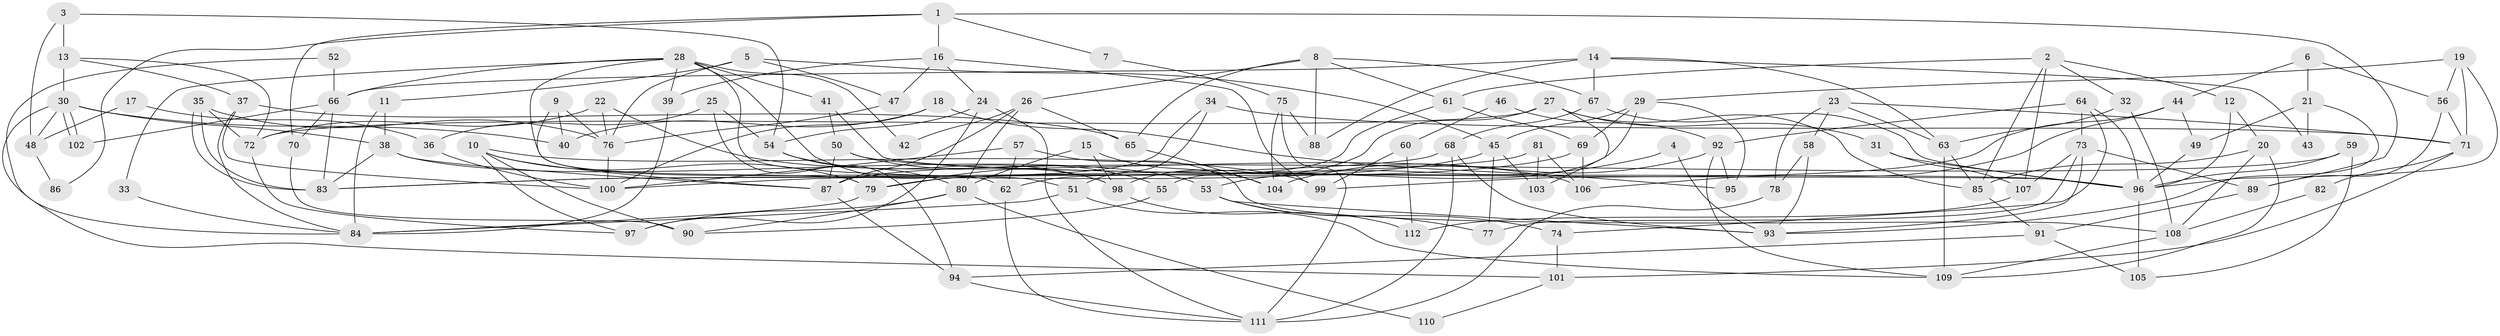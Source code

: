 // Generated by graph-tools (version 1.1) at 2025/50/03/09/25 03:50:06]
// undirected, 112 vertices, 224 edges
graph export_dot {
graph [start="1"]
  node [color=gray90,style=filled];
  1;
  2;
  3;
  4;
  5;
  6;
  7;
  8;
  9;
  10;
  11;
  12;
  13;
  14;
  15;
  16;
  17;
  18;
  19;
  20;
  21;
  22;
  23;
  24;
  25;
  26;
  27;
  28;
  29;
  30;
  31;
  32;
  33;
  34;
  35;
  36;
  37;
  38;
  39;
  40;
  41;
  42;
  43;
  44;
  45;
  46;
  47;
  48;
  49;
  50;
  51;
  52;
  53;
  54;
  55;
  56;
  57;
  58;
  59;
  60;
  61;
  62;
  63;
  64;
  65;
  66;
  67;
  68;
  69;
  70;
  71;
  72;
  73;
  74;
  75;
  76;
  77;
  78;
  79;
  80;
  81;
  82;
  83;
  84;
  85;
  86;
  87;
  88;
  89;
  90;
  91;
  92;
  93;
  94;
  95;
  96;
  97;
  98;
  99;
  100;
  101;
  102;
  103;
  104;
  105;
  106;
  107;
  108;
  109;
  110;
  111;
  112;
  1 -- 89;
  1 -- 70;
  1 -- 7;
  1 -- 16;
  1 -- 86;
  2 -- 61;
  2 -- 32;
  2 -- 12;
  2 -- 85;
  2 -- 107;
  3 -- 54;
  3 -- 13;
  3 -- 48;
  4 -- 93;
  4 -- 53;
  5 -- 47;
  5 -- 11;
  5 -- 45;
  5 -- 76;
  6 -- 21;
  6 -- 56;
  6 -- 44;
  7 -- 75;
  8 -- 65;
  8 -- 67;
  8 -- 26;
  8 -- 61;
  8 -- 88;
  9 -- 79;
  9 -- 76;
  9 -- 40;
  10 -- 87;
  10 -- 90;
  10 -- 79;
  10 -- 97;
  10 -- 99;
  11 -- 84;
  11 -- 38;
  12 -- 20;
  12 -- 96;
  13 -- 72;
  13 -- 30;
  13 -- 37;
  14 -- 67;
  14 -- 63;
  14 -- 43;
  14 -- 66;
  14 -- 88;
  15 -- 80;
  15 -- 98;
  15 -- 104;
  16 -- 99;
  16 -- 24;
  16 -- 39;
  16 -- 47;
  17 -- 48;
  17 -- 36;
  18 -- 40;
  18 -- 100;
  18 -- 95;
  19 -- 96;
  19 -- 29;
  19 -- 56;
  19 -- 71;
  20 -- 85;
  20 -- 108;
  20 -- 109;
  21 -- 93;
  21 -- 49;
  21 -- 43;
  22 -- 72;
  22 -- 76;
  22 -- 106;
  23 -- 78;
  23 -- 63;
  23 -- 58;
  23 -- 71;
  24 -- 97;
  24 -- 54;
  24 -- 111;
  25 -- 94;
  25 -- 54;
  25 -- 36;
  26 -- 80;
  26 -- 42;
  26 -- 65;
  26 -- 87;
  27 -- 85;
  27 -- 103;
  27 -- 31;
  27 -- 72;
  27 -- 98;
  28 -- 66;
  28 -- 39;
  28 -- 33;
  28 -- 41;
  28 -- 42;
  28 -- 51;
  28 -- 62;
  28 -- 98;
  29 -- 69;
  29 -- 95;
  29 -- 45;
  29 -- 55;
  30 -- 102;
  30 -- 102;
  30 -- 38;
  30 -- 40;
  30 -- 48;
  30 -- 101;
  31 -- 96;
  31 -- 107;
  32 -- 108;
  32 -- 63;
  33 -- 84;
  34 -- 51;
  34 -- 71;
  34 -- 79;
  35 -- 76;
  35 -- 83;
  35 -- 83;
  35 -- 72;
  36 -- 100;
  37 -- 65;
  37 -- 84;
  37 -- 100;
  38 -- 53;
  38 -- 87;
  38 -- 83;
  39 -- 84;
  41 -- 50;
  41 -- 96;
  44 -- 106;
  44 -- 49;
  44 -- 99;
  45 -- 77;
  45 -- 100;
  45 -- 103;
  46 -- 60;
  46 -- 92;
  47 -- 76;
  48 -- 86;
  49 -- 96;
  50 -- 96;
  50 -- 87;
  50 -- 55;
  51 -- 84;
  51 -- 109;
  52 -- 84;
  52 -- 66;
  53 -- 77;
  53 -- 74;
  53 -- 93;
  54 -- 98;
  54 -- 80;
  55 -- 90;
  56 -- 71;
  56 -- 89;
  57 -- 62;
  57 -- 100;
  57 -- 108;
  58 -- 93;
  58 -- 78;
  59 -- 96;
  59 -- 105;
  59 -- 87;
  60 -- 99;
  60 -- 112;
  61 -- 62;
  61 -- 69;
  62 -- 111;
  63 -- 85;
  63 -- 109;
  64 -- 96;
  64 -- 92;
  64 -- 73;
  64 -- 74;
  65 -- 104;
  66 -- 83;
  66 -- 70;
  66 -- 102;
  67 -- 96;
  67 -- 68;
  68 -- 93;
  68 -- 83;
  68 -- 111;
  69 -- 79;
  69 -- 106;
  70 -- 90;
  71 -- 82;
  71 -- 101;
  72 -- 97;
  73 -- 107;
  73 -- 77;
  73 -- 89;
  73 -- 93;
  74 -- 101;
  75 -- 111;
  75 -- 88;
  75 -- 104;
  76 -- 100;
  78 -- 111;
  79 -- 84;
  80 -- 97;
  80 -- 90;
  80 -- 110;
  81 -- 106;
  81 -- 83;
  81 -- 103;
  82 -- 108;
  85 -- 91;
  87 -- 94;
  89 -- 91;
  91 -- 94;
  91 -- 105;
  92 -- 109;
  92 -- 104;
  92 -- 95;
  94 -- 111;
  96 -- 105;
  98 -- 112;
  101 -- 110;
  107 -- 112;
  108 -- 109;
}
